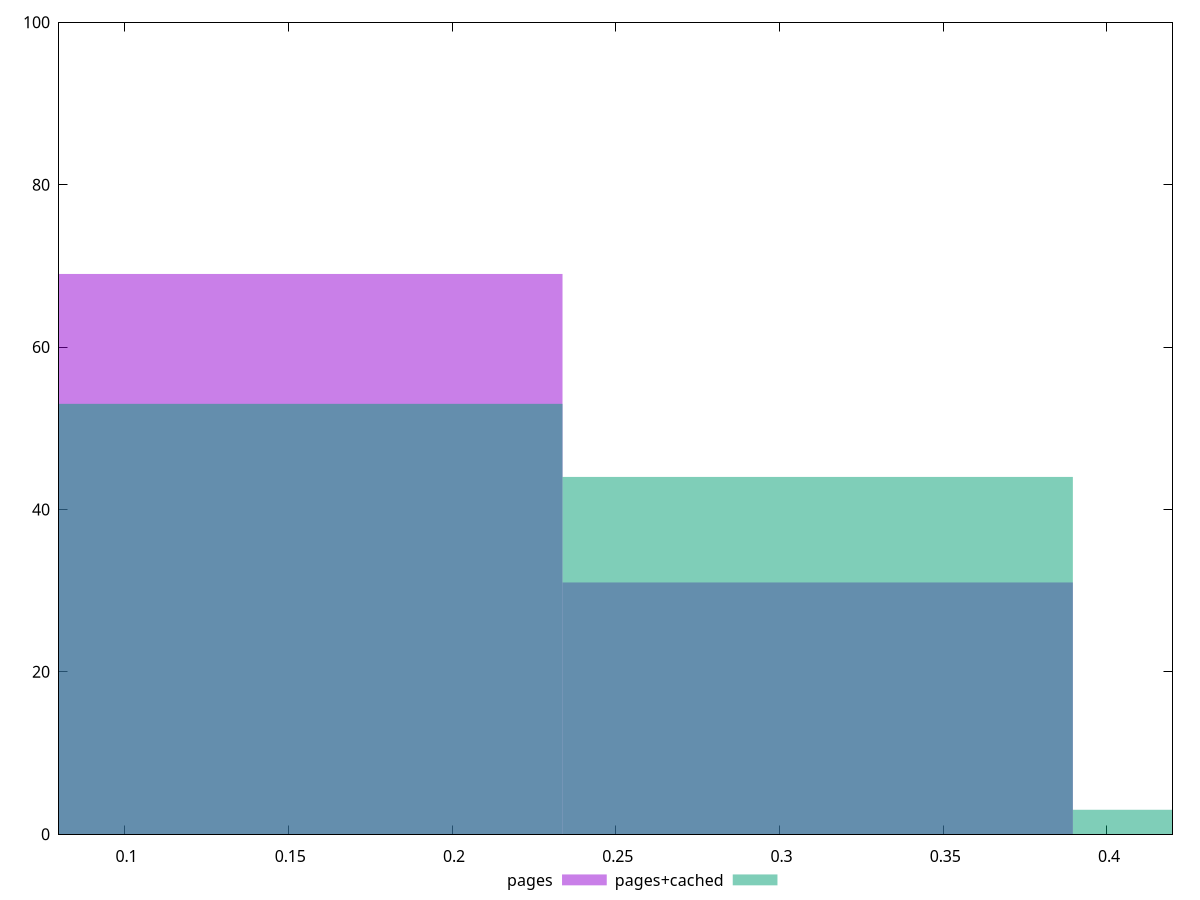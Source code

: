reset

$pages <<EOF
0.15583017434141283 69
0.31166034868282566 31
EOF

$pagesCached <<EOF
0.15583017434141283 53
0.31166034868282566 44
0.4674905230242385 3
EOF

set key outside below
set boxwidth 0.15583017434141283
set xrange [0.08:0.42]
set yrange [0:100]
set trange [0:100]
set style fill transparent solid 0.5 noborder
set terminal svg size 640, 500 enhanced background rgb 'white'
set output "report_00013_2021-02-09T12-04-24.940Z/meta/score/comparison/histogram/0_vs_1.svg"

plot $pages title "pages" with boxes, \
     $pagesCached title "pages+cached" with boxes

reset
